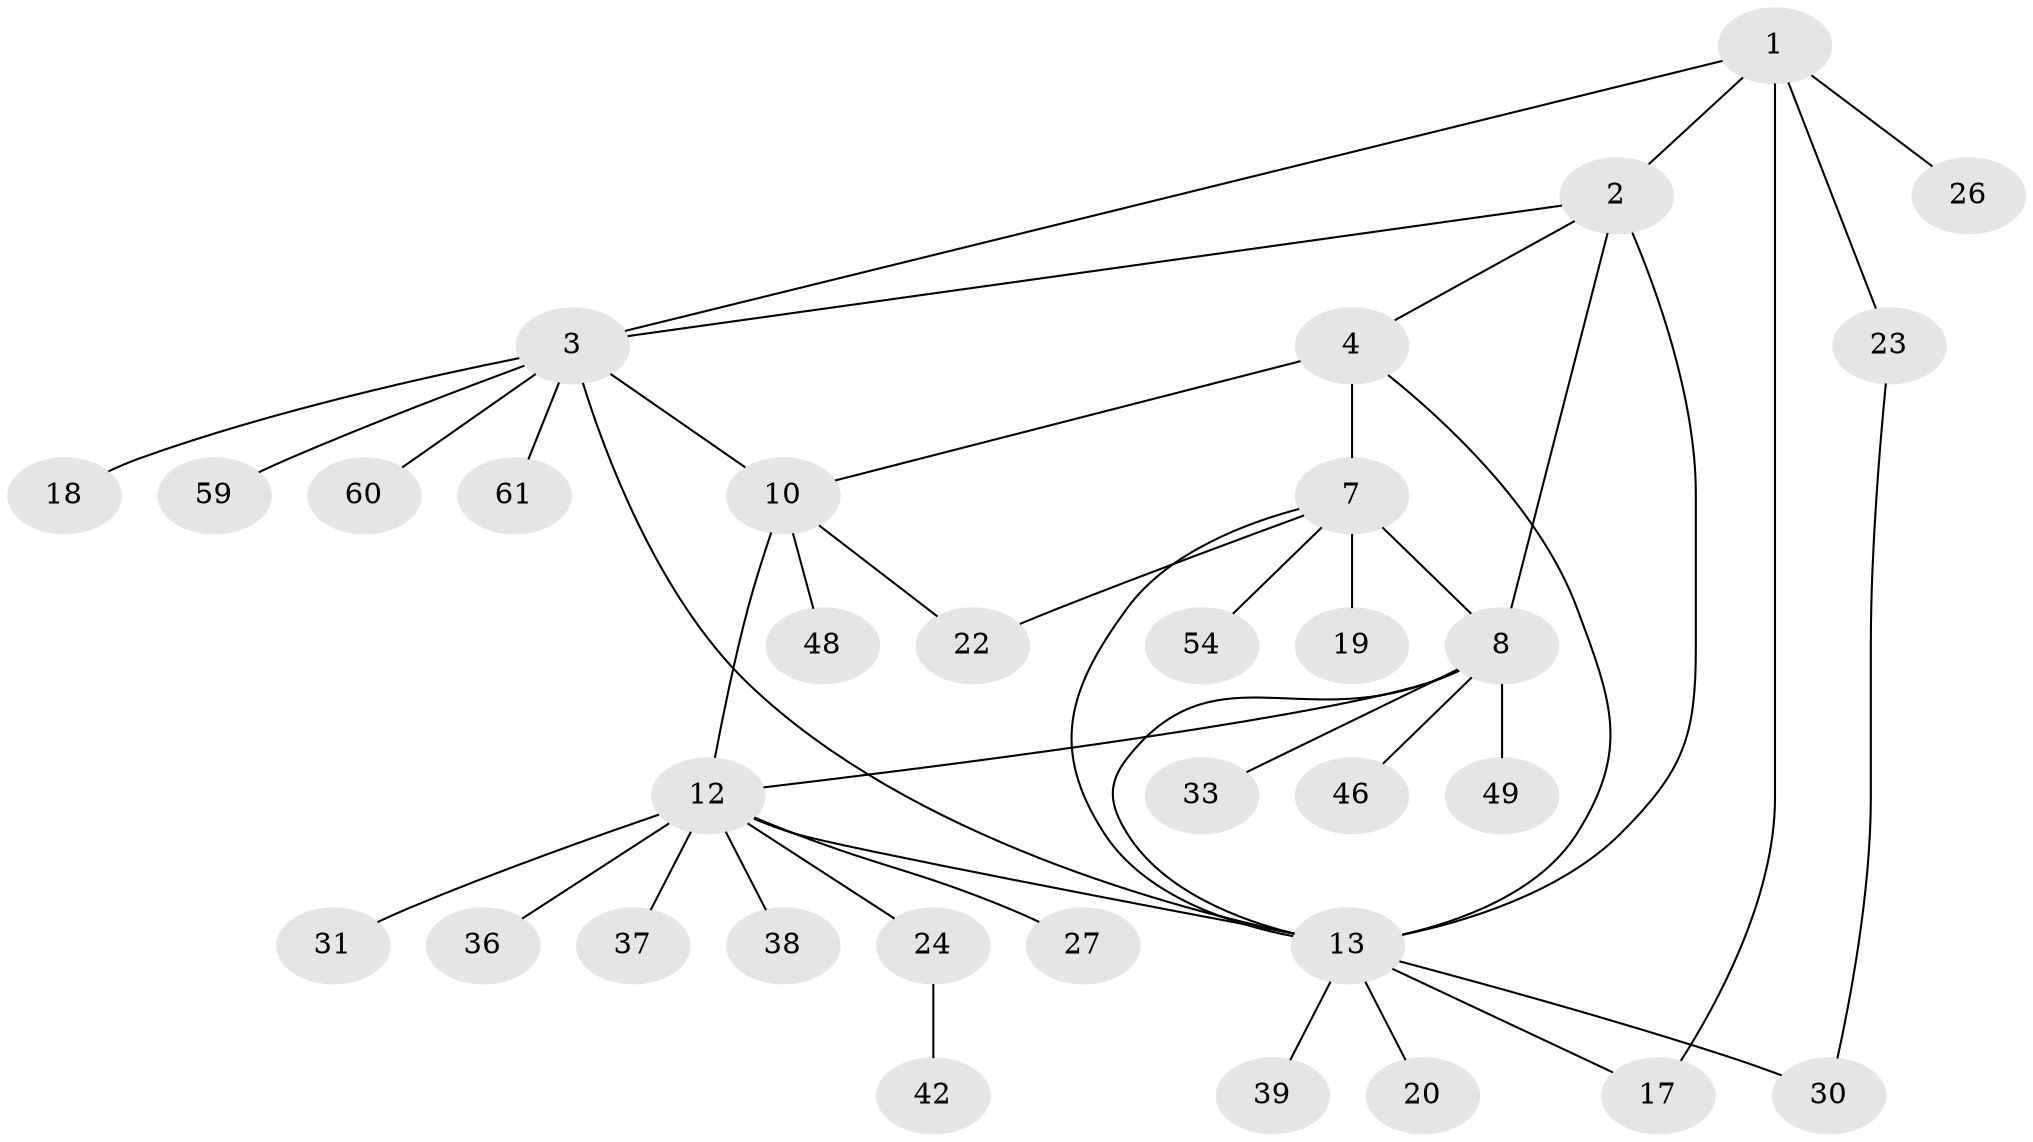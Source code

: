 // original degree distribution, {6: 0.030303030303030304, 7: 0.030303030303030304, 8: 0.045454545454545456, 4: 0.06060606060606061, 3: 0.06060606060606061, 5: 0.045454545454545456, 10: 0.015151515151515152, 2: 0.21212121212121213, 1: 0.5}
// Generated by graph-tools (version 1.1) at 2025/15/03/09/25 04:15:58]
// undirected, 33 vertices, 44 edges
graph export_dot {
graph [start="1"]
  node [color=gray90,style=filled];
  1 [super="+21"];
  2 [super="+34+47+28"];
  3;
  4 [super="+5+29"];
  7 [super="+35"];
  8 [super="+9"];
  10 [super="+11"];
  12;
  13 [super="+25+43+14"];
  17;
  18;
  19;
  20;
  22 [super="+50"];
  23;
  24 [super="+64"];
  26;
  27;
  30 [super="+58"];
  31;
  33 [super="+41"];
  36 [super="+55"];
  37 [super="+40"];
  38;
  39;
  42;
  46;
  48;
  49 [super="+62"];
  54;
  59;
  60;
  61;
  1 -- 2;
  1 -- 3;
  1 -- 17;
  1 -- 23;
  1 -- 26;
  2 -- 3;
  2 -- 8;
  2 -- 4;
  2 -- 13;
  3 -- 10;
  3 -- 18;
  3 -- 59;
  3 -- 60;
  3 -- 61;
  3 -- 13;
  4 -- 7 [weight=2];
  4 -- 10;
  4 -- 13;
  7 -- 8 [weight=2];
  7 -- 19;
  7 -- 54;
  7 -- 13;
  7 -- 22;
  8 -- 12;
  8 -- 13;
  8 -- 33;
  8 -- 49;
  8 -- 46;
  10 -- 12 [weight=2];
  10 -- 22;
  10 -- 48;
  12 -- 24;
  12 -- 27;
  12 -- 31;
  12 -- 36;
  12 -- 37;
  12 -- 38;
  12 -- 13;
  13 -- 39;
  13 -- 17;
  13 -- 20;
  13 -- 30;
  23 -- 30;
  24 -- 42;
}
